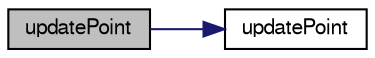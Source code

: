 digraph "updatePoint"
{
  bgcolor="transparent";
  edge [fontname="FreeSans",fontsize="10",labelfontname="FreeSans",labelfontsize="10"];
  node [fontname="FreeSans",fontsize="10",shape=record];
  rankdir="LR";
  Node48 [label="updatePoint",height=0.2,width=0.4,color="black", fillcolor="grey75", style="filled", fontcolor="black"];
  Node48 -> Node49 [color="midnightblue",fontsize="10",style="solid",fontname="FreeSans"];
  Node49 [label="updatePoint",height=0.2,width=0.4,color="black",URL="$a21670.html#acbcffd8b4b4bbe136044ab3681bb3ef2",tooltip="Influence of edge on point. "];
}
